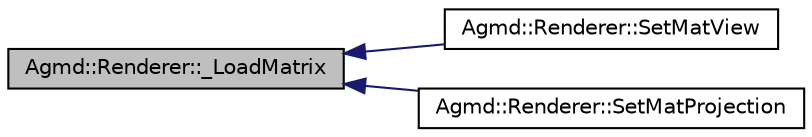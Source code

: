 digraph "Agmd::Renderer::_LoadMatrix"
{
  edge [fontname="Helvetica",fontsize="10",labelfontname="Helvetica",labelfontsize="10"];
  node [fontname="Helvetica",fontsize="10",shape=record];
  rankdir="LR";
  Node1 [label="Agmd::Renderer::_LoadMatrix",height=0.2,width=0.4,color="black", fillcolor="grey75", style="filled" fontcolor="black"];
  Node1 -> Node2 [dir="back",color="midnightblue",fontsize="10",style="solid",fontname="Helvetica"];
  Node2 [label="Agmd::Renderer::SetMatView",height=0.2,width=0.4,color="black", fillcolor="white", style="filled",URL="$class_agmd_1_1_renderer.html#ab9a9f91e9c57924cdab2e3751f1ce752"];
  Node1 -> Node3 [dir="back",color="midnightblue",fontsize="10",style="solid",fontname="Helvetica"];
  Node3 [label="Agmd::Renderer::SetMatProjection",height=0.2,width=0.4,color="black", fillcolor="white", style="filled",URL="$class_agmd_1_1_renderer.html#a38e19e55057a29b2bd0071d119fd97b2"];
}
